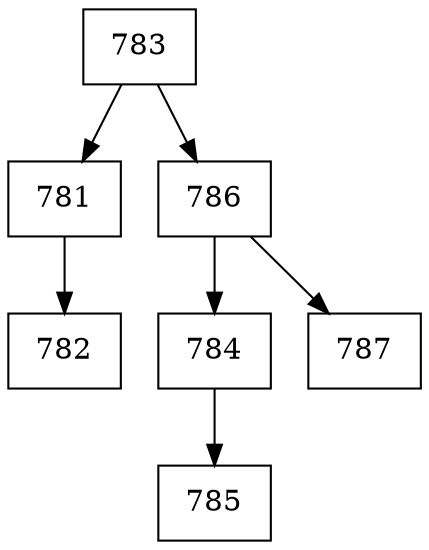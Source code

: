 digraph grafico{
rankdir=UD 
node[shape=box] 
concentrate=true 
nodo783[ shape=record, label ="783"];
nodo781[ shape=record, label ="781"];
nodo782[ shape=record, label ="782"];
nodo781->nodo782
nodo783->nodo781
nodo786[ shape=record, label ="786"];
nodo784[ shape=record, label ="784"];
nodo785[ shape=record, label ="785"];
nodo784->nodo785
nodo786->nodo784
nodo787[ shape=record, label ="787"];
nodo786->nodo787
nodo783->nodo786
}